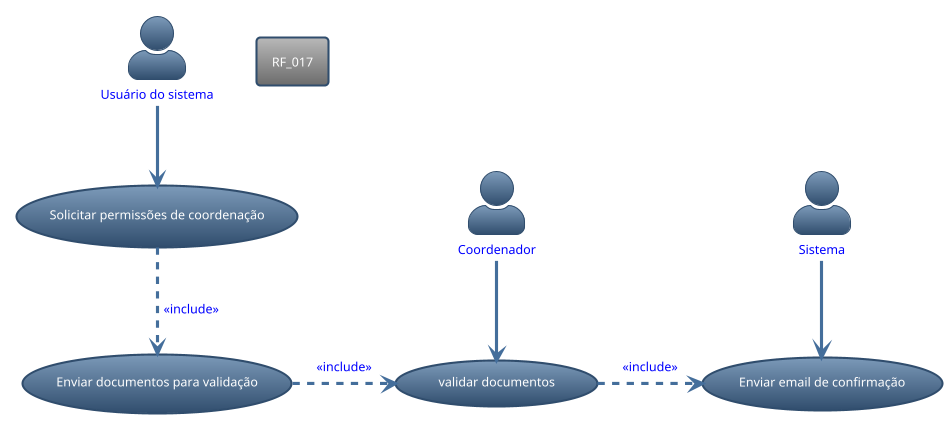 @startuml RF_017
!theme spacelab
skinparam actorStyle awesome

:Usuário do sistema:  as usuario #text:blue
:Coordenador: as coordenador #text:blue
:Sistema: as sistema #text:blue

rectangle RF_017


(Solicitar permissões de coordenação) as solicitar_permissao
(Enviar documentos para validação) as enviar_docs 
(validar documentos) as validar_doc
(Enviar email de confirmação) as enviar_email

usuario --> solicitar_permissao
enviar_docs .right.> validar_doc #text:blue : <<include>> 
solicitar_permissao ..> enviar_docs #text:blue : <<include>>
coordenador --> validar_doc
validar_doc .right.> enviar_email #text:blue : <<include>>
sistema --> enviar_email

@enduml
